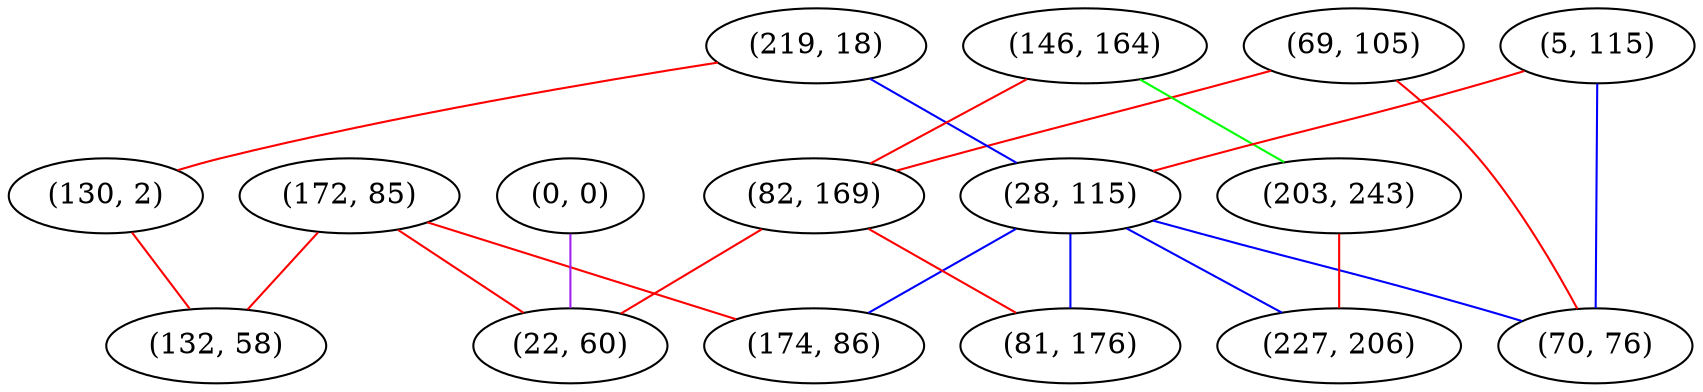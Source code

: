 graph "" {
"(172, 85)";
"(69, 105)";
"(0, 0)";
"(219, 18)";
"(130, 2)";
"(146, 164)";
"(5, 115)";
"(132, 58)";
"(28, 115)";
"(82, 169)";
"(22, 60)";
"(70, 76)";
"(81, 176)";
"(203, 243)";
"(227, 206)";
"(174, 86)";
"(172, 85)" -- "(22, 60)"  [color=red, key=0, weight=1];
"(172, 85)" -- "(132, 58)"  [color=red, key=0, weight=1];
"(172, 85)" -- "(174, 86)"  [color=red, key=0, weight=1];
"(69, 105)" -- "(70, 76)"  [color=red, key=0, weight=1];
"(69, 105)" -- "(82, 169)"  [color=red, key=0, weight=1];
"(0, 0)" -- "(22, 60)"  [color=purple, key=0, weight=4];
"(219, 18)" -- "(28, 115)"  [color=blue, key=0, weight=3];
"(219, 18)" -- "(130, 2)"  [color=red, key=0, weight=1];
"(130, 2)" -- "(132, 58)"  [color=red, key=0, weight=1];
"(146, 164)" -- "(203, 243)"  [color=green, key=0, weight=2];
"(146, 164)" -- "(82, 169)"  [color=red, key=0, weight=1];
"(5, 115)" -- "(70, 76)"  [color=blue, key=0, weight=3];
"(5, 115)" -- "(28, 115)"  [color=red, key=0, weight=1];
"(28, 115)" -- "(70, 76)"  [color=blue, key=0, weight=3];
"(28, 115)" -- "(81, 176)"  [color=blue, key=0, weight=3];
"(28, 115)" -- "(227, 206)"  [color=blue, key=0, weight=3];
"(28, 115)" -- "(174, 86)"  [color=blue, key=0, weight=3];
"(82, 169)" -- "(81, 176)"  [color=red, key=0, weight=1];
"(82, 169)" -- "(22, 60)"  [color=red, key=0, weight=1];
"(203, 243)" -- "(227, 206)"  [color=red, key=0, weight=1];
}
